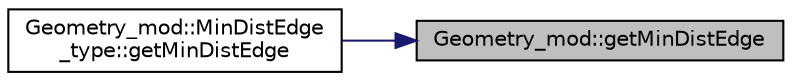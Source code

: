 digraph "Geometry_mod::getMinDistEdge"
{
 // LATEX_PDF_SIZE
  edge [fontname="Helvetica",fontsize="10",labelfontname="Helvetica",labelfontsize="10"];
  node [fontname="Helvetica",fontsize="10",shape=record];
  rankdir="RL";
  Node1 [label="Geometry_mod::getMinDistEdge",height=0.2,width=0.4,color="black", fillcolor="grey75", style="filled", fontcolor="black",tooltip=" "];
  Node1 -> Node2 [dir="back",color="midnightblue",fontsize="10",style="solid",fontname="Helvetica"];
  Node2 [label="Geometry_mod::MinDistEdge\l_type::getMinDistEdge",height=0.2,width=0.4,color="black", fillcolor="white", style="filled",URL="$structGeometry__mod_1_1MinDistEdge__type.html#a6944f4cf7f8b7983f5cc677dbb1a5c7e",tooltip=" "];
}
